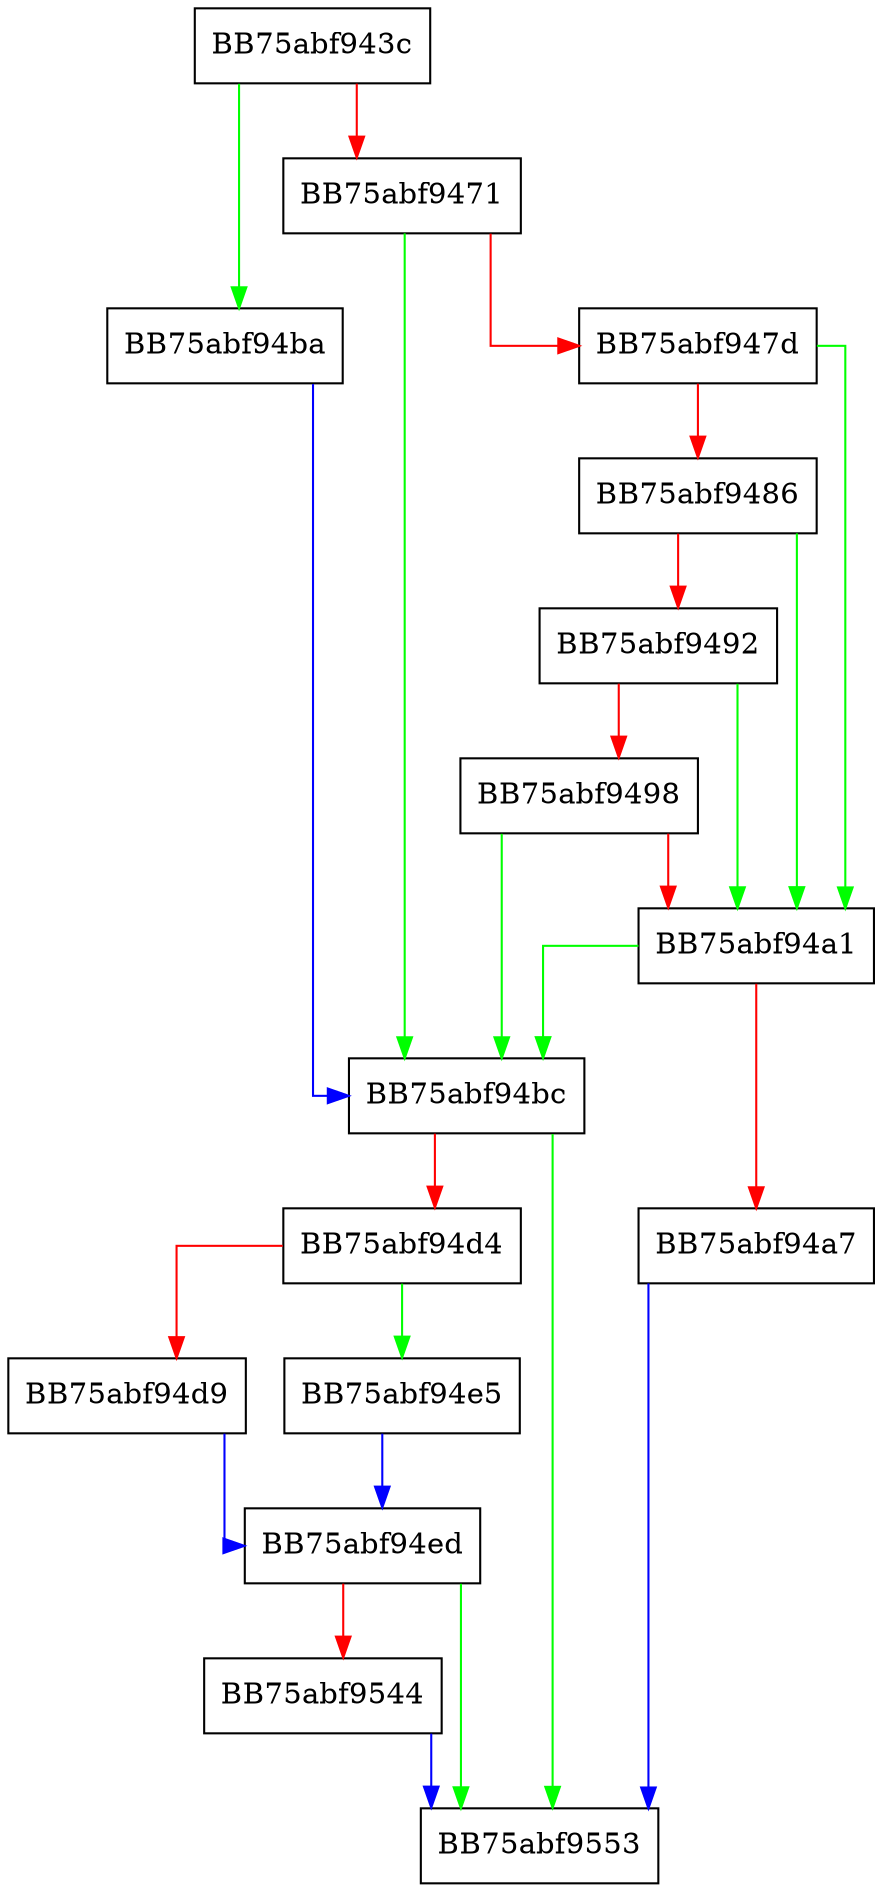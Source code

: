 digraph ZSTD_compressBegin_internal {
  node [shape="box"];
  graph [splines=ortho];
  BB75abf943c -> BB75abf94ba [color="green"];
  BB75abf943c -> BB75abf9471 [color="red"];
  BB75abf9471 -> BB75abf94bc [color="green"];
  BB75abf9471 -> BB75abf947d [color="red"];
  BB75abf947d -> BB75abf94a1 [color="green"];
  BB75abf947d -> BB75abf9486 [color="red"];
  BB75abf9486 -> BB75abf94a1 [color="green"];
  BB75abf9486 -> BB75abf9492 [color="red"];
  BB75abf9492 -> BB75abf94a1 [color="green"];
  BB75abf9492 -> BB75abf9498 [color="red"];
  BB75abf9498 -> BB75abf94bc [color="green"];
  BB75abf9498 -> BB75abf94a1 [color="red"];
  BB75abf94a1 -> BB75abf94bc [color="green"];
  BB75abf94a1 -> BB75abf94a7 [color="red"];
  BB75abf94a7 -> BB75abf9553 [color="blue"];
  BB75abf94ba -> BB75abf94bc [color="blue"];
  BB75abf94bc -> BB75abf9553 [color="green"];
  BB75abf94bc -> BB75abf94d4 [color="red"];
  BB75abf94d4 -> BB75abf94e5 [color="green"];
  BB75abf94d4 -> BB75abf94d9 [color="red"];
  BB75abf94d9 -> BB75abf94ed [color="blue"];
  BB75abf94e5 -> BB75abf94ed [color="blue"];
  BB75abf94ed -> BB75abf9553 [color="green"];
  BB75abf94ed -> BB75abf9544 [color="red"];
  BB75abf9544 -> BB75abf9553 [color="blue"];
}